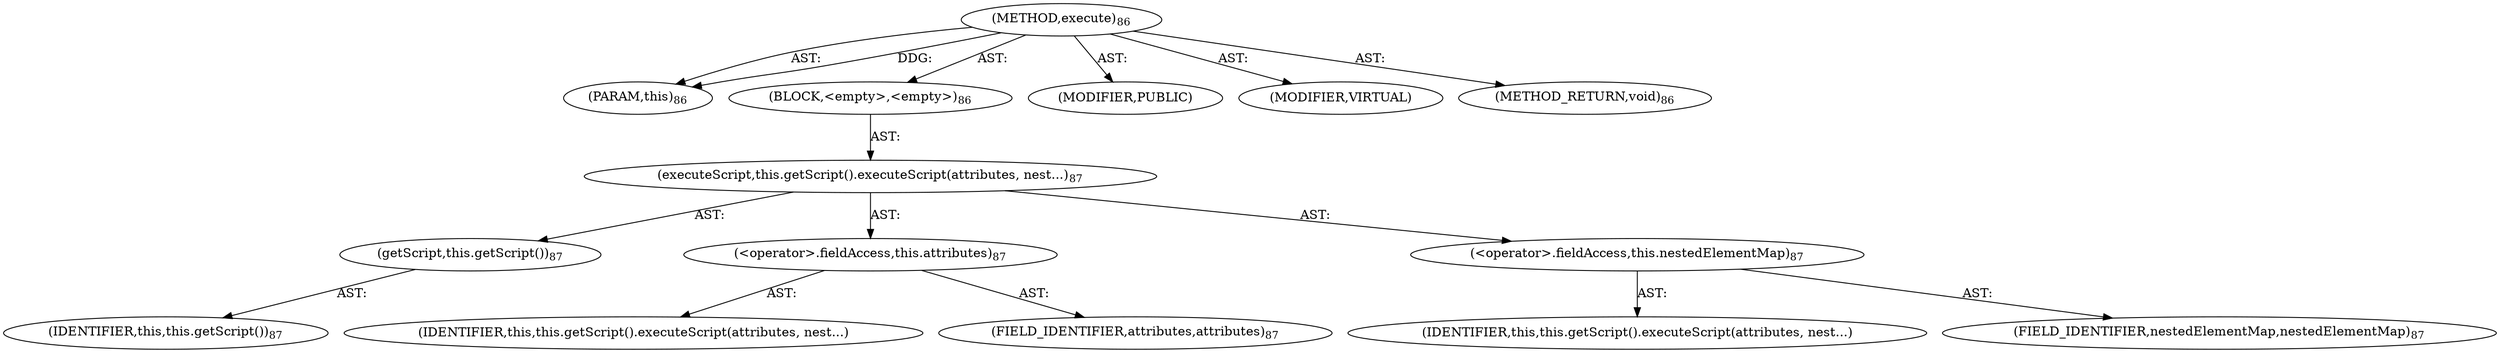 digraph "execute" {  
"111669149696" [label = <(METHOD,execute)<SUB>86</SUB>> ]
"115964116992" [label = <(PARAM,this)<SUB>86</SUB>> ]
"25769803776" [label = <(BLOCK,&lt;empty&gt;,&lt;empty&gt;)<SUB>86</SUB>> ]
"30064771072" [label = <(executeScript,this.getScript().executeScript(attributes, nest...)<SUB>87</SUB>> ]
"30064771073" [label = <(getScript,this.getScript())<SUB>87</SUB>> ]
"68719476736" [label = <(IDENTIFIER,this,this.getScript())<SUB>87</SUB>> ]
"30064771074" [label = <(&lt;operator&gt;.fieldAccess,this.attributes)<SUB>87</SUB>> ]
"68719476743" [label = <(IDENTIFIER,this,this.getScript().executeScript(attributes, nest...)> ]
"55834574848" [label = <(FIELD_IDENTIFIER,attributes,attributes)<SUB>87</SUB>> ]
"30064771075" [label = <(&lt;operator&gt;.fieldAccess,this.nestedElementMap)<SUB>87</SUB>> ]
"68719476744" [label = <(IDENTIFIER,this,this.getScript().executeScript(attributes, nest...)> ]
"55834574849" [label = <(FIELD_IDENTIFIER,nestedElementMap,nestedElementMap)<SUB>87</SUB>> ]
"133143986178" [label = <(MODIFIER,PUBLIC)> ]
"133143986179" [label = <(MODIFIER,VIRTUAL)> ]
"128849018880" [label = <(METHOD_RETURN,void)<SUB>86</SUB>> ]
  "111669149696" -> "115964116992"  [ label = "AST: "] 
  "111669149696" -> "25769803776"  [ label = "AST: "] 
  "111669149696" -> "133143986178"  [ label = "AST: "] 
  "111669149696" -> "133143986179"  [ label = "AST: "] 
  "111669149696" -> "128849018880"  [ label = "AST: "] 
  "25769803776" -> "30064771072"  [ label = "AST: "] 
  "30064771072" -> "30064771073"  [ label = "AST: "] 
  "30064771072" -> "30064771074"  [ label = "AST: "] 
  "30064771072" -> "30064771075"  [ label = "AST: "] 
  "30064771073" -> "68719476736"  [ label = "AST: "] 
  "30064771074" -> "68719476743"  [ label = "AST: "] 
  "30064771074" -> "55834574848"  [ label = "AST: "] 
  "30064771075" -> "68719476744"  [ label = "AST: "] 
  "30064771075" -> "55834574849"  [ label = "AST: "] 
  "111669149696" -> "115964116992"  [ label = "DDG: "] 
}
